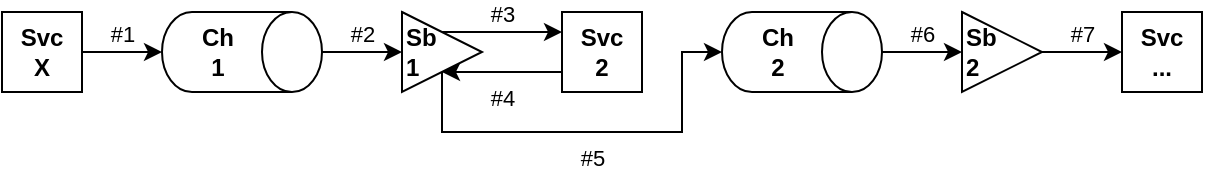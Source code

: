 <mxfile version="14.6.13" type="device"><diagram id="dWEJFLKQsumJucTY6pOX" name="Page-1"><mxGraphModel dx="813" dy="482" grid="1" gridSize="10" guides="1" tooltips="1" connect="1" arrows="1" fold="1" page="1" pageScale="1" pageWidth="827" pageHeight="1169" math="0" shadow="0"><root><mxCell id="0"/><mxCell id="1" parent="0"/><mxCell id="AUp0P1MB74d1bfvGig2Z-7" value="#1" style="edgeStyle=orthogonalEdgeStyle;rounded=0;orthogonalLoop=1;jettySize=auto;html=1;verticalAlign=bottom;" edge="1" parent="1" source="AUp0P1MB74d1bfvGig2Z-1" target="AUp0P1MB74d1bfvGig2Z-3"><mxGeometry relative="1" as="geometry"/></mxCell><mxCell id="AUp0P1MB74d1bfvGig2Z-1" value="Svc&lt;br&gt;X" style="whiteSpace=wrap;html=1;aspect=fixed;fontStyle=1" vertex="1" parent="1"><mxGeometry x="80" y="200" width="40" height="40" as="geometry"/></mxCell><mxCell id="AUp0P1MB74d1bfvGig2Z-2" value="Svc&lt;br&gt;..." style="whiteSpace=wrap;html=1;aspect=fixed;fontStyle=1" vertex="1" parent="1"><mxGeometry x="640" y="200" width="40" height="40" as="geometry"/></mxCell><mxCell id="AUp0P1MB74d1bfvGig2Z-8" value="#2" style="edgeStyle=orthogonalEdgeStyle;rounded=0;orthogonalLoop=1;jettySize=auto;html=1;verticalAlign=bottom;" edge="1" parent="1" source="AUp0P1MB74d1bfvGig2Z-3" target="AUp0P1MB74d1bfvGig2Z-4"><mxGeometry relative="1" as="geometry"/></mxCell><mxCell id="AUp0P1MB74d1bfvGig2Z-3" value="Ch&lt;br&gt;1" style="shape=cylinder3;whiteSpace=wrap;html=1;boundedLbl=1;backgroundOutline=1;size=15;direction=south;fontStyle=1" vertex="1" parent="1"><mxGeometry x="160" y="200" width="80" height="40" as="geometry"/></mxCell><mxCell id="AUp0P1MB74d1bfvGig2Z-15" value="#3" style="rounded=0;orthogonalLoop=1;jettySize=auto;html=1;exitX=0.5;exitY=0;exitDx=0;exitDy=0;entryX=0;entryY=0.25;entryDx=0;entryDy=0;verticalAlign=bottom;" edge="1" parent="1" source="AUp0P1MB74d1bfvGig2Z-4" target="AUp0P1MB74d1bfvGig2Z-12"><mxGeometry relative="1" as="geometry"/></mxCell><mxCell id="AUp0P1MB74d1bfvGig2Z-16" value="#4" style="rounded=0;orthogonalLoop=1;jettySize=auto;html=1;exitX=0.5;exitY=1;exitDx=0;exitDy=0;entryX=0;entryY=0.75;entryDx=0;entryDy=0;startArrow=classic;startFill=1;endArrow=none;endFill=0;verticalAlign=top;" edge="1" parent="1" source="AUp0P1MB74d1bfvGig2Z-4" target="AUp0P1MB74d1bfvGig2Z-12"><mxGeometry relative="1" as="geometry"/></mxCell><mxCell id="AUp0P1MB74d1bfvGig2Z-18" value="#5" style="edgeStyle=orthogonalEdgeStyle;rounded=0;orthogonalLoop=1;jettySize=auto;html=1;exitX=0.5;exitY=1;exitDx=0;exitDy=0;entryX=0.5;entryY=1;entryDx=0;entryDy=0;entryPerimeter=0;startArrow=none;startFill=0;endArrow=classic;endFill=1;verticalAlign=top;" edge="1" parent="1" source="AUp0P1MB74d1bfvGig2Z-4" target="AUp0P1MB74d1bfvGig2Z-5"><mxGeometry relative="1" as="geometry"><Array as="points"><mxPoint x="300" y="260"/><mxPoint x="420" y="260"/><mxPoint x="420" y="220"/></Array></mxGeometry></mxCell><mxCell id="AUp0P1MB74d1bfvGig2Z-4" value="Sb&lt;br&gt;1" style="triangle;whiteSpace=wrap;html=1;align=left;fontStyle=1" vertex="1" parent="1"><mxGeometry x="280" y="200" width="40" height="40" as="geometry"/></mxCell><mxCell id="AUp0P1MB74d1bfvGig2Z-10" value="#6" style="edgeStyle=orthogonalEdgeStyle;rounded=0;orthogonalLoop=1;jettySize=auto;html=1;verticalAlign=bottom;" edge="1" parent="1" source="AUp0P1MB74d1bfvGig2Z-5" target="AUp0P1MB74d1bfvGig2Z-6"><mxGeometry relative="1" as="geometry"/></mxCell><mxCell id="AUp0P1MB74d1bfvGig2Z-5" value="Ch&lt;br&gt;2" style="shape=cylinder3;whiteSpace=wrap;html=1;boundedLbl=1;backgroundOutline=1;size=15;direction=south;fontStyle=1" vertex="1" parent="1"><mxGeometry x="440" y="200" width="80" height="40" as="geometry"/></mxCell><mxCell id="AUp0P1MB74d1bfvGig2Z-11" value="#7" style="edgeStyle=orthogonalEdgeStyle;rounded=0;orthogonalLoop=1;jettySize=auto;html=1;verticalAlign=bottom;" edge="1" parent="1" source="AUp0P1MB74d1bfvGig2Z-6" target="AUp0P1MB74d1bfvGig2Z-2"><mxGeometry relative="1" as="geometry"/></mxCell><mxCell id="AUp0P1MB74d1bfvGig2Z-6" value="Sb&lt;br&gt;2" style="triangle;whiteSpace=wrap;html=1;align=left;fontStyle=1" vertex="1" parent="1"><mxGeometry x="560" y="200" width="40" height="40" as="geometry"/></mxCell><mxCell id="AUp0P1MB74d1bfvGig2Z-12" value="Svc&lt;br&gt;2" style="whiteSpace=wrap;html=1;aspect=fixed;fontStyle=1" vertex="1" parent="1"><mxGeometry x="360" y="200" width="40" height="40" as="geometry"/></mxCell></root></mxGraphModel></diagram></mxfile>